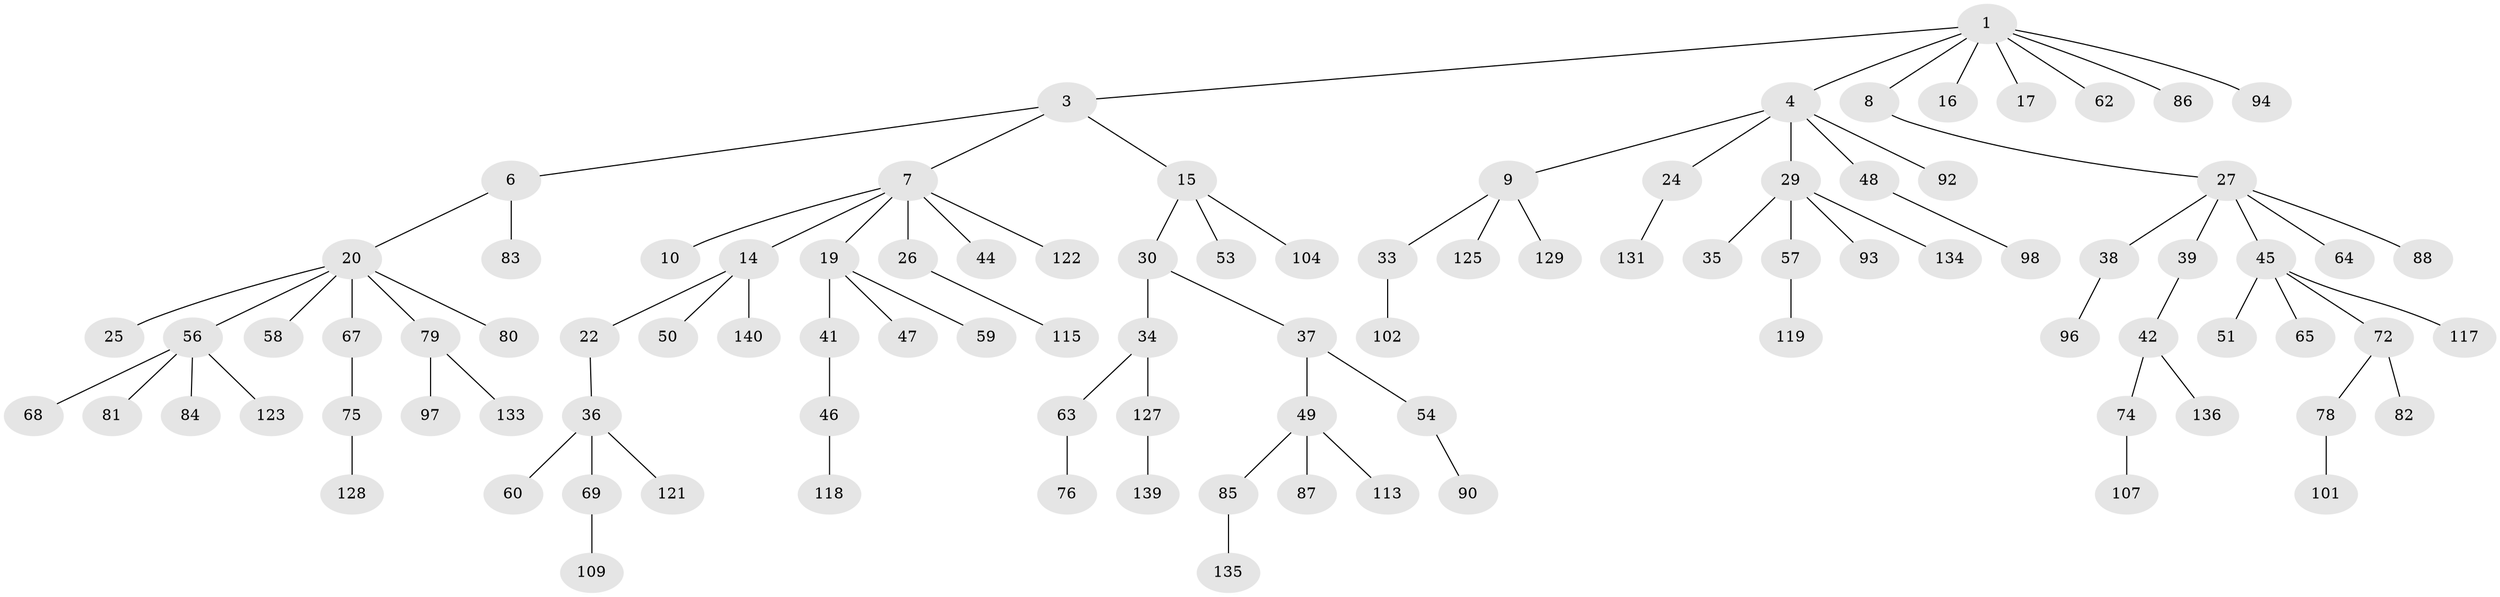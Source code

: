 // Generated by graph-tools (version 1.1) at 2025/24/03/03/25 07:24:05]
// undirected, 98 vertices, 97 edges
graph export_dot {
graph [start="1"]
  node [color=gray90,style=filled];
  1 [super="+2"];
  3;
  4 [super="+5"];
  6 [super="+11"];
  7 [super="+12"];
  8;
  9 [super="+18"];
  10 [super="+13"];
  14 [super="+111"];
  15 [super="+21"];
  16;
  17;
  19 [super="+28"];
  20 [super="+23"];
  22;
  24;
  25 [super="+103"];
  26 [super="+55"];
  27 [super="+31"];
  29 [super="+66"];
  30 [super="+32"];
  33 [super="+110"];
  34 [super="+116"];
  35;
  36 [super="+141"];
  37 [super="+70"];
  38 [super="+40"];
  39;
  41 [super="+43"];
  42 [super="+52"];
  44;
  45 [super="+91"];
  46;
  47 [super="+99"];
  48 [super="+137"];
  49 [super="+73"];
  50 [super="+138"];
  51 [super="+71"];
  53;
  54;
  56 [super="+112"];
  57 [super="+114"];
  58;
  59 [super="+106"];
  60 [super="+61"];
  62 [super="+124"];
  63;
  64;
  65;
  67;
  68;
  69;
  72;
  74 [super="+77"];
  75;
  76;
  78 [super="+89"];
  79 [super="+95"];
  80;
  81;
  82;
  83;
  84;
  85 [super="+100"];
  86 [super="+142"];
  87;
  88 [super="+130"];
  90 [super="+108"];
  92;
  93 [super="+120"];
  94;
  96;
  97;
  98;
  101 [super="+105"];
  102;
  104;
  107;
  109 [super="+126"];
  113;
  115;
  117;
  118;
  119;
  121;
  122;
  123;
  125;
  127 [super="+132"];
  128;
  129;
  131;
  133;
  134;
  135;
  136;
  139;
  140;
  1 -- 3;
  1 -- 4;
  1 -- 8;
  1 -- 16;
  1 -- 17;
  1 -- 94;
  1 -- 62;
  1 -- 86;
  3 -- 6;
  3 -- 7;
  3 -- 15;
  4 -- 9;
  4 -- 48;
  4 -- 24;
  4 -- 92;
  4 -- 29;
  6 -- 83;
  6 -- 20;
  7 -- 10;
  7 -- 19;
  7 -- 44;
  7 -- 26;
  7 -- 122;
  7 -- 14;
  8 -- 27;
  9 -- 129;
  9 -- 125;
  9 -- 33;
  14 -- 22;
  14 -- 50;
  14 -- 140;
  15 -- 53;
  15 -- 104;
  15 -- 30;
  19 -- 59;
  19 -- 41;
  19 -- 47;
  20 -- 58;
  20 -- 67;
  20 -- 80;
  20 -- 56;
  20 -- 25;
  20 -- 79;
  22 -- 36;
  24 -- 131;
  26 -- 115;
  27 -- 38;
  27 -- 39;
  27 -- 64;
  27 -- 88;
  27 -- 45;
  29 -- 35;
  29 -- 57;
  29 -- 93;
  29 -- 134;
  30 -- 34;
  30 -- 37;
  33 -- 102;
  34 -- 63;
  34 -- 127;
  36 -- 60;
  36 -- 69;
  36 -- 121;
  37 -- 49;
  37 -- 54;
  38 -- 96;
  39 -- 42;
  41 -- 46;
  42 -- 74;
  42 -- 136;
  45 -- 51;
  45 -- 65;
  45 -- 72;
  45 -- 117;
  46 -- 118;
  48 -- 98;
  49 -- 85;
  49 -- 113;
  49 -- 87;
  54 -- 90;
  56 -- 68;
  56 -- 81;
  56 -- 84;
  56 -- 123;
  57 -- 119;
  63 -- 76;
  67 -- 75;
  69 -- 109;
  72 -- 78;
  72 -- 82;
  74 -- 107;
  75 -- 128;
  78 -- 101;
  79 -- 97;
  79 -- 133;
  85 -- 135;
  127 -- 139;
}
